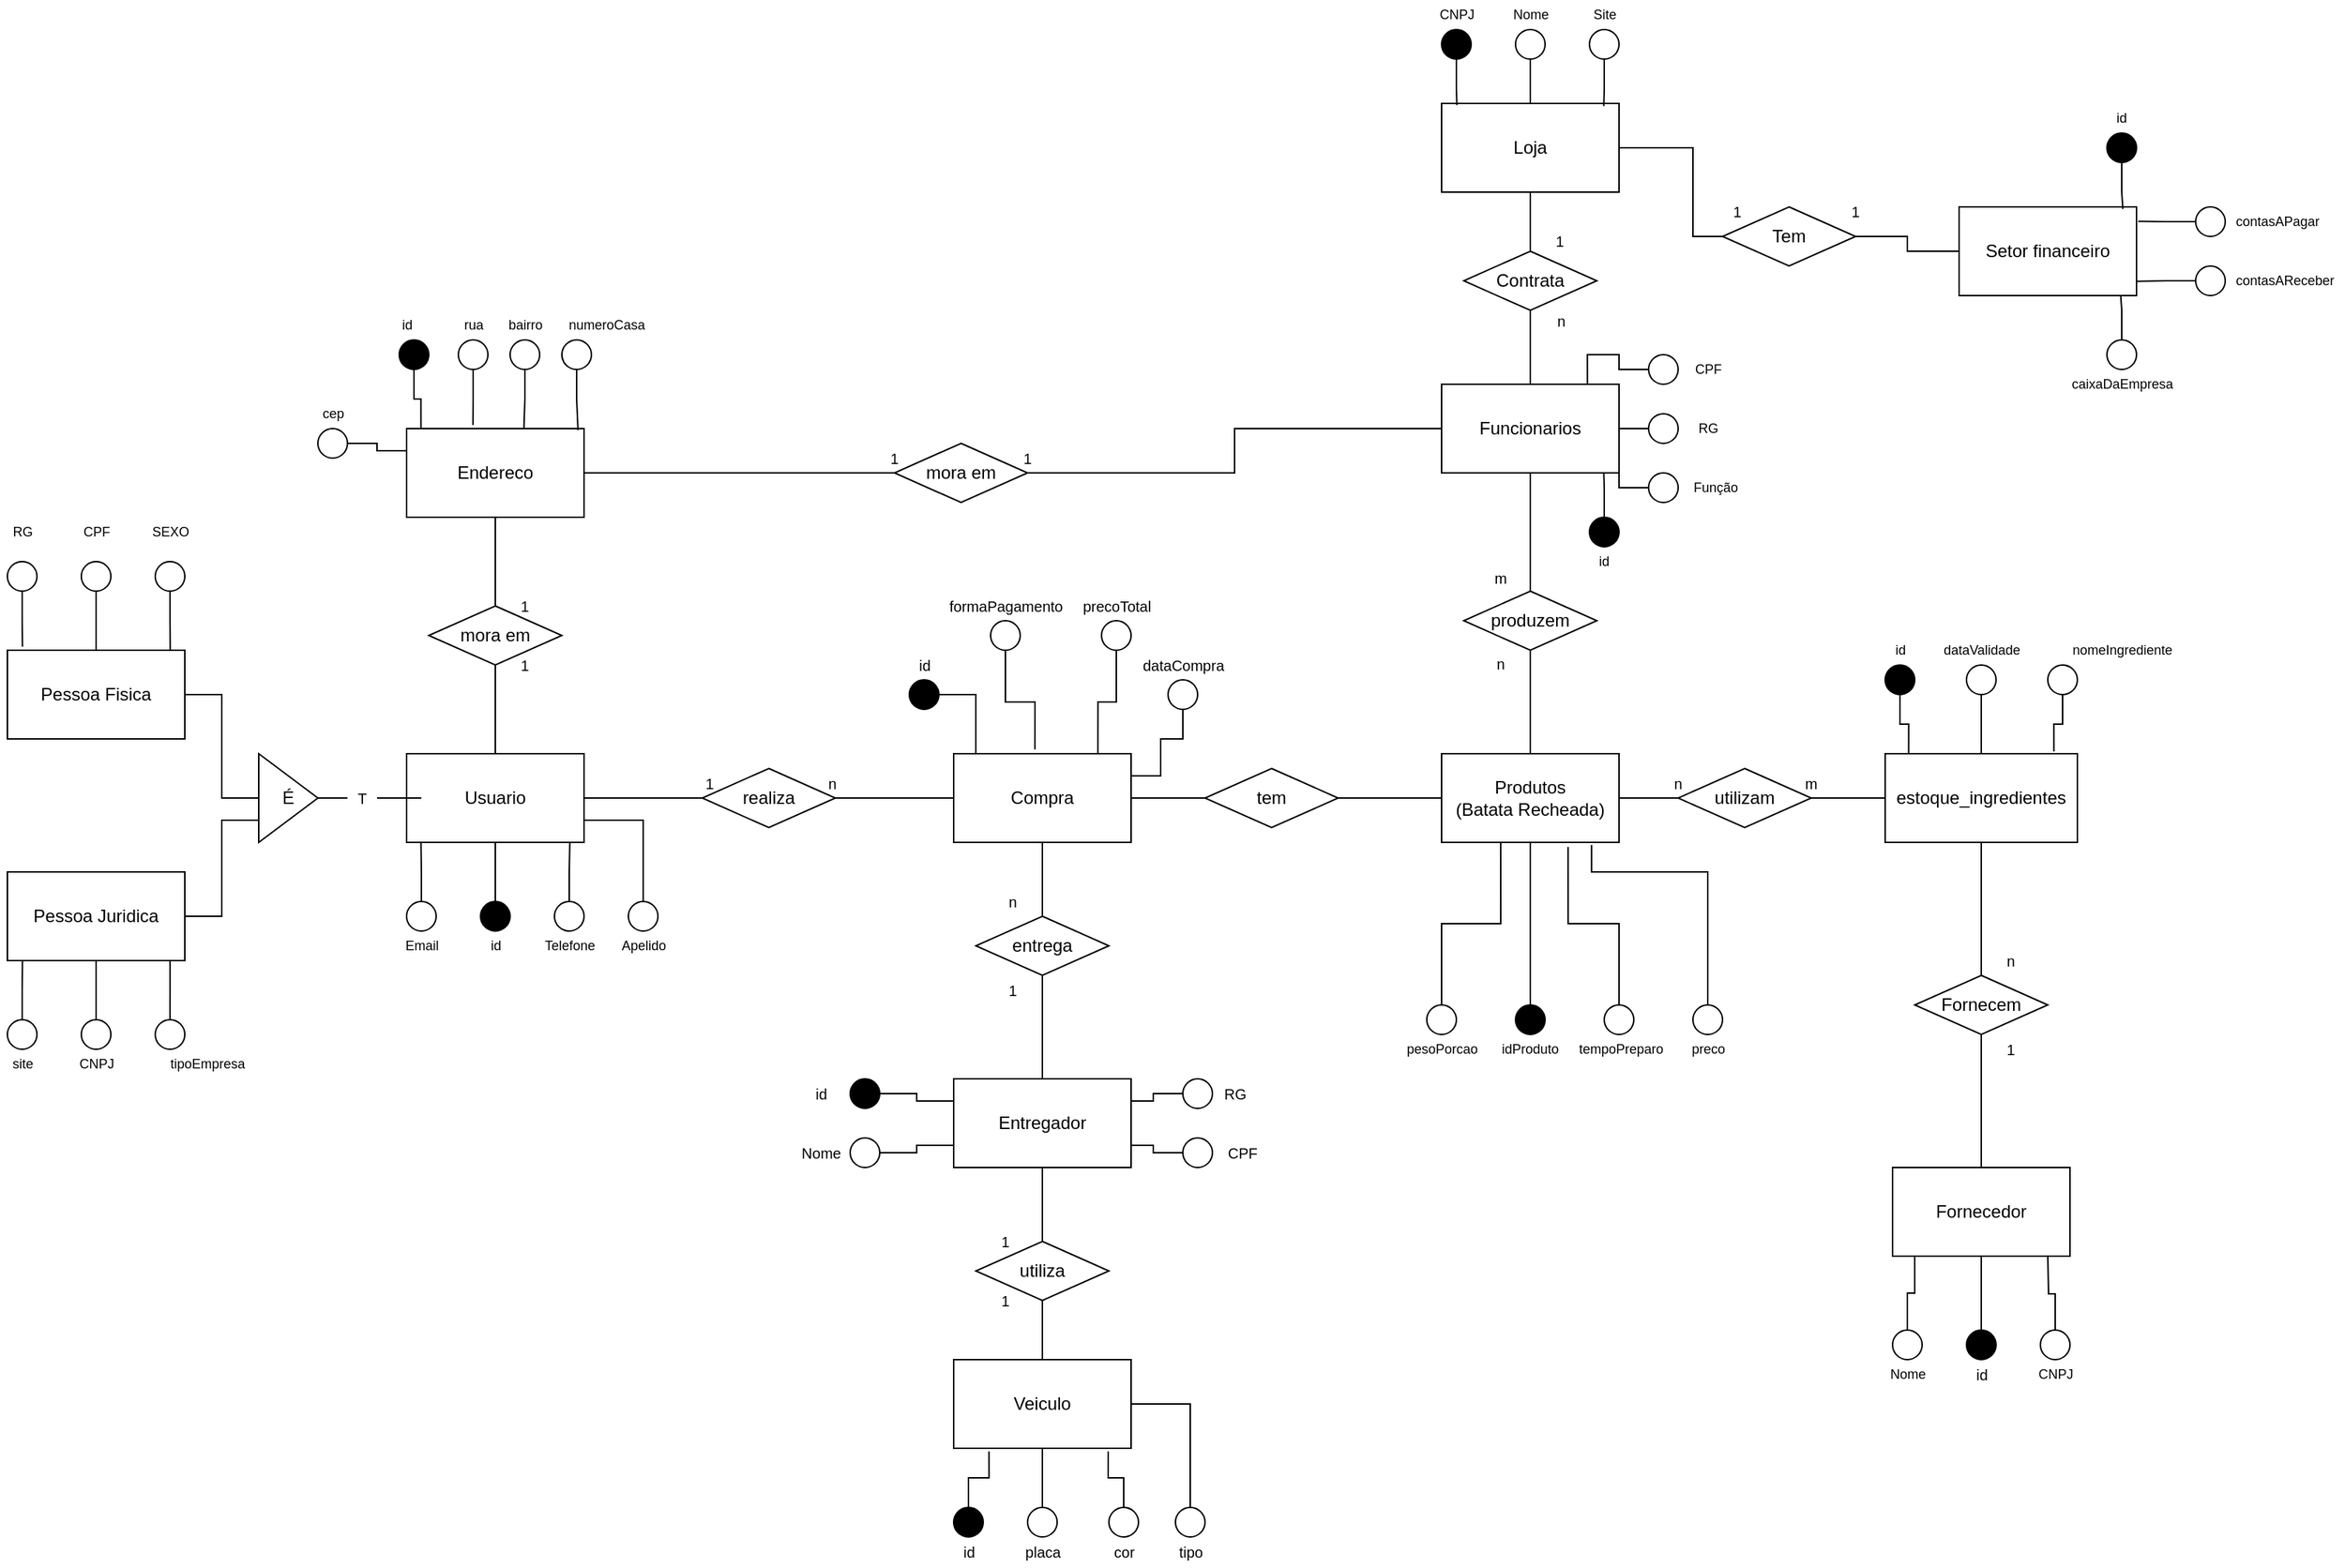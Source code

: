 <mxfile version="14.9.8" type="device"><diagram id="R2lEEEUBdFMjLlhIrx00" name="Page-1"><mxGraphModel dx="2035" dy="667" grid="1" gridSize="10" guides="1" tooltips="1" connect="1" arrows="1" fold="1" page="1" pageScale="1" pageWidth="850" pageHeight="1100" math="0" shadow="0" extFonts="Permanent Marker^https://fonts.googleapis.com/css?family=Permanent+Marker"><root><mxCell id="0"/><mxCell id="1" parent="0"/><mxCell id="FwHc09pwFE9W-Kb73CJS-31" style="edgeStyle=orthogonalEdgeStyle;rounded=0;orthogonalLoop=1;jettySize=auto;html=1;entryX=1;entryY=0.5;entryDx=0;entryDy=0;endArrow=none;endFill=0;" edge="1" parent="1" source="FwHc09pwFE9W-Kb73CJS-1" target="FwHc09pwFE9W-Kb73CJS-23"><mxGeometry relative="1" as="geometry"/></mxCell><mxCell id="FwHc09pwFE9W-Kb73CJS-1" value="Funcionarios" style="rounded=0;whiteSpace=wrap;html=1;fillColor=#FFFFFF;" vertex="1" parent="1"><mxGeometry x="600" y="270" width="120" height="60" as="geometry"/></mxCell><mxCell id="FwHc09pwFE9W-Kb73CJS-16" style="edgeStyle=orthogonalEdgeStyle;rounded=0;orthogonalLoop=1;jettySize=auto;html=1;entryX=1;entryY=0.5;entryDx=0;entryDy=0;endArrow=none;endFill=0;startArrow=none;" edge="1" parent="1" source="FwHc09pwFE9W-Kb73CJS-257" target="FwHc09pwFE9W-Kb73CJS-15"><mxGeometry relative="1" as="geometry"/></mxCell><mxCell id="FwHc09pwFE9W-Kb73CJS-29" style="edgeStyle=orthogonalEdgeStyle;rounded=0;orthogonalLoop=1;jettySize=auto;html=1;entryX=0.5;entryY=1;entryDx=0;entryDy=0;endArrow=none;endFill=0;" edge="1" parent="1" source="FwHc09pwFE9W-Kb73CJS-4" target="FwHc09pwFE9W-Kb73CJS-21"><mxGeometry relative="1" as="geometry"/></mxCell><mxCell id="FwHc09pwFE9W-Kb73CJS-33" style="edgeStyle=orthogonalEdgeStyle;rounded=0;orthogonalLoop=1;jettySize=auto;html=1;entryX=0;entryY=0.5;entryDx=0;entryDy=0;endArrow=none;endFill=0;" edge="1" parent="1" source="FwHc09pwFE9W-Kb73CJS-4" target="FwHc09pwFE9W-Kb73CJS-24"><mxGeometry relative="1" as="geometry"/></mxCell><mxCell id="FwHc09pwFE9W-Kb73CJS-4" value="Usuario" style="rounded=0;whiteSpace=wrap;html=1;" vertex="1" parent="1"><mxGeometry x="-100" y="520" width="120" height="60" as="geometry"/></mxCell><mxCell id="FwHc09pwFE9W-Kb73CJS-5" value="Endereco" style="rounded=0;whiteSpace=wrap;html=1;" vertex="1" parent="1"><mxGeometry x="-100" y="300" width="120" height="60" as="geometry"/></mxCell><mxCell id="FwHc09pwFE9W-Kb73CJS-41" style="edgeStyle=orthogonalEdgeStyle;rounded=0;orthogonalLoop=1;jettySize=auto;html=1;endArrow=none;endFill=0;" edge="1" parent="1" source="FwHc09pwFE9W-Kb73CJS-6" target="FwHc09pwFE9W-Kb73CJS-28"><mxGeometry relative="1" as="geometry"/></mxCell><mxCell id="FwHc09pwFE9W-Kb73CJS-6" value="estoque_ingredientes" style="rounded=0;whiteSpace=wrap;html=1;" vertex="1" parent="1"><mxGeometry x="900" y="520" width="130" height="60" as="geometry"/></mxCell><mxCell id="FwHc09pwFE9W-Kb73CJS-35" style="edgeStyle=orthogonalEdgeStyle;rounded=0;orthogonalLoop=1;jettySize=auto;html=1;endArrow=none;endFill=0;" edge="1" parent="1" source="FwHc09pwFE9W-Kb73CJS-7" target="FwHc09pwFE9W-Kb73CJS-25"><mxGeometry relative="1" as="geometry"/></mxCell><mxCell id="FwHc09pwFE9W-Kb73CJS-50" style="edgeStyle=orthogonalEdgeStyle;rounded=0;orthogonalLoop=1;jettySize=auto;html=1;endArrow=none;endFill=0;" edge="1" parent="1" source="FwHc09pwFE9W-Kb73CJS-7" target="FwHc09pwFE9W-Kb73CJS-46"><mxGeometry relative="1" as="geometry"/></mxCell><mxCell id="FwHc09pwFE9W-Kb73CJS-7" value="Compra" style="rounded=0;whiteSpace=wrap;html=1;" vertex="1" parent="1"><mxGeometry x="270" y="520" width="120" height="60" as="geometry"/></mxCell><mxCell id="FwHc09pwFE9W-Kb73CJS-52" style="edgeStyle=orthogonalEdgeStyle;rounded=0;orthogonalLoop=1;jettySize=auto;html=1;endArrow=none;endFill=0;" edge="1" parent="1" source="FwHc09pwFE9W-Kb73CJS-9" target="FwHc09pwFE9W-Kb73CJS-48"><mxGeometry relative="1" as="geometry"/></mxCell><mxCell id="FwHc09pwFE9W-Kb73CJS-9" value="Entregador" style="rounded=0;whiteSpace=wrap;html=1;" vertex="1" parent="1"><mxGeometry x="270" y="740" width="120" height="60" as="geometry"/></mxCell><mxCell id="FwHc09pwFE9W-Kb73CJS-37" style="edgeStyle=orthogonalEdgeStyle;rounded=0;orthogonalLoop=1;jettySize=auto;html=1;endArrow=none;endFill=0;" edge="1" parent="1" source="FwHc09pwFE9W-Kb73CJS-10" target="FwHc09pwFE9W-Kb73CJS-26"><mxGeometry relative="1" as="geometry"/></mxCell><mxCell id="FwHc09pwFE9W-Kb73CJS-38" style="edgeStyle=orthogonalEdgeStyle;rounded=0;orthogonalLoop=1;jettySize=auto;html=1;endArrow=none;endFill=0;" edge="1" parent="1" source="FwHc09pwFE9W-Kb73CJS-10" target="FwHc09pwFE9W-Kb73CJS-27"><mxGeometry relative="1" as="geometry"/></mxCell><mxCell id="FwHc09pwFE9W-Kb73CJS-10" value="Produtos&lt;br&gt;(Batata Recheada)" style="rounded=0;whiteSpace=wrap;html=1;" vertex="1" parent="1"><mxGeometry x="600" y="520" width="120" height="60" as="geometry"/></mxCell><mxCell id="FwHc09pwFE9W-Kb73CJS-11" value="Veiculo" style="rounded=0;whiteSpace=wrap;html=1;" vertex="1" parent="1"><mxGeometry x="270" y="930" width="120" height="60" as="geometry"/></mxCell><mxCell id="FwHc09pwFE9W-Kb73CJS-42" style="edgeStyle=orthogonalEdgeStyle;rounded=0;orthogonalLoop=1;jettySize=auto;html=1;endArrow=none;endFill=0;" edge="1" parent="1" source="FwHc09pwFE9W-Kb73CJS-12" target="FwHc09pwFE9W-Kb73CJS-28"><mxGeometry relative="1" as="geometry"/></mxCell><mxCell id="FwHc09pwFE9W-Kb73CJS-12" value="Fornecedor" style="rounded=0;whiteSpace=wrap;html=1;" vertex="1" parent="1"><mxGeometry x="905" y="800" width="120" height="60" as="geometry"/></mxCell><mxCell id="FwHc09pwFE9W-Kb73CJS-19" style="edgeStyle=orthogonalEdgeStyle;rounded=0;orthogonalLoop=1;jettySize=auto;html=1;entryX=0;entryY=0.75;entryDx=0;entryDy=0;endArrow=none;endFill=0;" edge="1" parent="1" source="FwHc09pwFE9W-Kb73CJS-13" target="FwHc09pwFE9W-Kb73CJS-15"><mxGeometry relative="1" as="geometry"/></mxCell><mxCell id="FwHc09pwFE9W-Kb73CJS-13" value="Pessoa Juridica" style="rounded=0;whiteSpace=wrap;html=1;" vertex="1" parent="1"><mxGeometry x="-370" y="600" width="120" height="60" as="geometry"/></mxCell><mxCell id="FwHc09pwFE9W-Kb73CJS-14" value="Pessoa Fisica" style="rounded=0;whiteSpace=wrap;html=1;" vertex="1" parent="1"><mxGeometry x="-370" y="450" width="120" height="60" as="geometry"/></mxCell><mxCell id="FwHc09pwFE9W-Kb73CJS-17" style="edgeStyle=orthogonalEdgeStyle;rounded=0;orthogonalLoop=1;jettySize=auto;html=1;entryX=1;entryY=0.5;entryDx=0;entryDy=0;endArrow=none;endFill=0;" edge="1" parent="1" source="FwHc09pwFE9W-Kb73CJS-15" target="FwHc09pwFE9W-Kb73CJS-14"><mxGeometry relative="1" as="geometry"/></mxCell><mxCell id="FwHc09pwFE9W-Kb73CJS-15" value="É" style="triangle;whiteSpace=wrap;html=1;strokeColor=#000000;fillColor=#FFFFFF;" vertex="1" parent="1"><mxGeometry x="-200" y="520" width="40" height="60" as="geometry"/></mxCell><mxCell id="FwHc09pwFE9W-Kb73CJS-30" style="edgeStyle=orthogonalEdgeStyle;rounded=0;orthogonalLoop=1;jettySize=auto;html=1;endArrow=none;endFill=0;" edge="1" parent="1" source="FwHc09pwFE9W-Kb73CJS-21" target="FwHc09pwFE9W-Kb73CJS-5"><mxGeometry relative="1" as="geometry"/></mxCell><mxCell id="FwHc09pwFE9W-Kb73CJS-21" value="mora em" style="shape=rhombus;perimeter=rhombusPerimeter;whiteSpace=wrap;html=1;align=center;strokeColor=#000000;fillColor=#FFFFFF;" vertex="1" parent="1"><mxGeometry x="-85" y="420" width="90" height="40" as="geometry"/></mxCell><mxCell id="FwHc09pwFE9W-Kb73CJS-32" style="edgeStyle=orthogonalEdgeStyle;rounded=0;orthogonalLoop=1;jettySize=auto;html=1;endArrow=none;endFill=0;" edge="1" parent="1" source="FwHc09pwFE9W-Kb73CJS-23" target="FwHc09pwFE9W-Kb73CJS-5"><mxGeometry relative="1" as="geometry"/></mxCell><mxCell id="FwHc09pwFE9W-Kb73CJS-23" value="mora em" style="shape=rhombus;perimeter=rhombusPerimeter;whiteSpace=wrap;html=1;align=center;strokeColor=#000000;fillColor=#FFFFFF;" vertex="1" parent="1"><mxGeometry x="230" y="310" width="90" height="40" as="geometry"/></mxCell><mxCell id="FwHc09pwFE9W-Kb73CJS-34" style="edgeStyle=orthogonalEdgeStyle;rounded=0;orthogonalLoop=1;jettySize=auto;html=1;endArrow=none;endFill=0;" edge="1" parent="1" source="FwHc09pwFE9W-Kb73CJS-24" target="FwHc09pwFE9W-Kb73CJS-7"><mxGeometry relative="1" as="geometry"/></mxCell><mxCell id="FwHc09pwFE9W-Kb73CJS-24" value="realiza" style="shape=rhombus;perimeter=rhombusPerimeter;whiteSpace=wrap;html=1;align=center;strokeColor=#000000;fillColor=#FFFFFF;" vertex="1" parent="1"><mxGeometry x="100" y="530" width="90" height="40" as="geometry"/></mxCell><mxCell id="FwHc09pwFE9W-Kb73CJS-36" style="edgeStyle=orthogonalEdgeStyle;rounded=0;orthogonalLoop=1;jettySize=auto;html=1;endArrow=none;endFill=0;" edge="1" parent="1" source="FwHc09pwFE9W-Kb73CJS-25" target="FwHc09pwFE9W-Kb73CJS-10"><mxGeometry relative="1" as="geometry"/></mxCell><mxCell id="FwHc09pwFE9W-Kb73CJS-25" value="tem" style="shape=rhombus;perimeter=rhombusPerimeter;whiteSpace=wrap;html=1;align=center;strokeColor=#000000;fillColor=#FFFFFF;" vertex="1" parent="1"><mxGeometry x="440" y="530" width="90" height="40" as="geometry"/></mxCell><mxCell id="FwHc09pwFE9W-Kb73CJS-40" style="edgeStyle=orthogonalEdgeStyle;rounded=0;orthogonalLoop=1;jettySize=auto;html=1;endArrow=none;endFill=0;" edge="1" parent="1" source="FwHc09pwFE9W-Kb73CJS-26" target="FwHc09pwFE9W-Kb73CJS-6"><mxGeometry relative="1" as="geometry"/></mxCell><mxCell id="FwHc09pwFE9W-Kb73CJS-26" value="utilizam" style="shape=rhombus;perimeter=rhombusPerimeter;whiteSpace=wrap;html=1;align=center;strokeColor=#000000;fillColor=#FFFFFF;" vertex="1" parent="1"><mxGeometry x="760" y="530" width="90" height="40" as="geometry"/></mxCell><mxCell id="FwHc09pwFE9W-Kb73CJS-39" style="edgeStyle=orthogonalEdgeStyle;rounded=0;orthogonalLoop=1;jettySize=auto;html=1;endArrow=none;endFill=0;" edge="1" parent="1" source="FwHc09pwFE9W-Kb73CJS-27" target="FwHc09pwFE9W-Kb73CJS-1"><mxGeometry relative="1" as="geometry"/></mxCell><mxCell id="FwHc09pwFE9W-Kb73CJS-27" value="produzem" style="shape=rhombus;perimeter=rhombusPerimeter;whiteSpace=wrap;html=1;align=center;strokeColor=#000000;fillColor=#FFFFFF;" vertex="1" parent="1"><mxGeometry x="615" y="410" width="90" height="40" as="geometry"/></mxCell><mxCell id="FwHc09pwFE9W-Kb73CJS-28" value="Fornecem" style="shape=rhombus;perimeter=rhombusPerimeter;whiteSpace=wrap;html=1;align=center;strokeColor=#000000;fillColor=#FFFFFF;" vertex="1" parent="1"><mxGeometry x="920" y="670" width="90" height="40" as="geometry"/></mxCell><mxCell id="FwHc09pwFE9W-Kb73CJS-51" style="edgeStyle=orthogonalEdgeStyle;rounded=0;orthogonalLoop=1;jettySize=auto;html=1;endArrow=none;endFill=0;" edge="1" parent="1" source="FwHc09pwFE9W-Kb73CJS-46" target="FwHc09pwFE9W-Kb73CJS-9"><mxGeometry relative="1" as="geometry"/></mxCell><mxCell id="FwHc09pwFE9W-Kb73CJS-46" value="entrega" style="shape=rhombus;perimeter=rhombusPerimeter;whiteSpace=wrap;html=1;align=center;strokeColor=#000000;fillColor=#FFFFFF;" vertex="1" parent="1"><mxGeometry x="285" y="630" width="90" height="40" as="geometry"/></mxCell><mxCell id="FwHc09pwFE9W-Kb73CJS-53" style="edgeStyle=orthogonalEdgeStyle;rounded=0;orthogonalLoop=1;jettySize=auto;html=1;endArrow=none;endFill=0;" edge="1" parent="1" source="FwHc09pwFE9W-Kb73CJS-48" target="FwHc09pwFE9W-Kb73CJS-11"><mxGeometry relative="1" as="geometry"/></mxCell><mxCell id="FwHc09pwFE9W-Kb73CJS-48" value="utiliza" style="shape=rhombus;perimeter=rhombusPerimeter;whiteSpace=wrap;html=1;align=center;strokeColor=#000000;fillColor=#FFFFFF;" vertex="1" parent="1"><mxGeometry x="285" y="850" width="90" height="40" as="geometry"/></mxCell><mxCell id="FwHc09pwFE9W-Kb73CJS-74" style="edgeStyle=orthogonalEdgeStyle;rounded=0;orthogonalLoop=1;jettySize=auto;html=1;entryX=0.085;entryY=-0.04;entryDx=0;entryDy=0;entryPerimeter=0;fontSize=9;endArrow=none;endFill=0;" edge="1" parent="1" source="FwHc09pwFE9W-Kb73CJS-57" target="FwHc09pwFE9W-Kb73CJS-14"><mxGeometry relative="1" as="geometry"/></mxCell><mxCell id="FwHc09pwFE9W-Kb73CJS-57" value="" style="ellipse;whiteSpace=wrap;html=1;aspect=fixed;strokeColor=#000000;strokeWidth=1;fillColor=#FFFFFF;gradientColor=none;" vertex="1" parent="1"><mxGeometry x="-370" y="390" width="20" height="20" as="geometry"/></mxCell><mxCell id="FwHc09pwFE9W-Kb73CJS-75" style="edgeStyle=orthogonalEdgeStyle;rounded=0;orthogonalLoop=1;jettySize=auto;html=1;entryX=0.5;entryY=0;entryDx=0;entryDy=0;fontSize=9;endArrow=none;endFill=0;" edge="1" parent="1" source="FwHc09pwFE9W-Kb73CJS-58" target="FwHc09pwFE9W-Kb73CJS-14"><mxGeometry relative="1" as="geometry"/></mxCell><mxCell id="FwHc09pwFE9W-Kb73CJS-58" value="" style="ellipse;whiteSpace=wrap;html=1;aspect=fixed;strokeColor=#000000;strokeWidth=1;fillColor=#FFFFFF;gradientColor=none;" vertex="1" parent="1"><mxGeometry x="-320" y="390" width="20" height="20" as="geometry"/></mxCell><mxCell id="FwHc09pwFE9W-Kb73CJS-76" style="edgeStyle=orthogonalEdgeStyle;rounded=0;orthogonalLoop=1;jettySize=auto;html=1;entryX=0.918;entryY=0.007;entryDx=0;entryDy=0;entryPerimeter=0;fontSize=9;endArrow=none;endFill=0;" edge="1" parent="1" source="FwHc09pwFE9W-Kb73CJS-59" target="FwHc09pwFE9W-Kb73CJS-14"><mxGeometry relative="1" as="geometry"/></mxCell><mxCell id="FwHc09pwFE9W-Kb73CJS-59" value="" style="ellipse;whiteSpace=wrap;html=1;aspect=fixed;strokeColor=#000000;strokeWidth=1;fillColor=#FFFFFF;gradientColor=none;" vertex="1" parent="1"><mxGeometry x="-270" y="390" width="20" height="20" as="geometry"/></mxCell><mxCell id="FwHc09pwFE9W-Kb73CJS-79" style="edgeStyle=orthogonalEdgeStyle;rounded=0;orthogonalLoop=1;jettySize=auto;html=1;entryX=0.085;entryY=0.991;entryDx=0;entryDy=0;entryPerimeter=0;fontSize=9;endArrow=none;endFill=0;" edge="1" parent="1" source="FwHc09pwFE9W-Kb73CJS-62" target="FwHc09pwFE9W-Kb73CJS-13"><mxGeometry relative="1" as="geometry"/></mxCell><mxCell id="FwHc09pwFE9W-Kb73CJS-62" value="" style="ellipse;whiteSpace=wrap;html=1;aspect=fixed;strokeColor=#000000;strokeWidth=1;fillColor=#FFFFFF;gradientColor=none;" vertex="1" parent="1"><mxGeometry x="-370" y="700" width="20" height="20" as="geometry"/></mxCell><mxCell id="FwHc09pwFE9W-Kb73CJS-78" style="edgeStyle=orthogonalEdgeStyle;rounded=0;orthogonalLoop=1;jettySize=auto;html=1;entryX=0.5;entryY=1;entryDx=0;entryDy=0;fontSize=9;endArrow=none;endFill=0;" edge="1" parent="1" source="FwHc09pwFE9W-Kb73CJS-63" target="FwHc09pwFE9W-Kb73CJS-13"><mxGeometry relative="1" as="geometry"/></mxCell><mxCell id="FwHc09pwFE9W-Kb73CJS-63" value="" style="ellipse;whiteSpace=wrap;html=1;aspect=fixed;strokeColor=#000000;strokeWidth=1;fillColor=#FFFFFF;gradientColor=none;" vertex="1" parent="1"><mxGeometry x="-320" y="700" width="20" height="20" as="geometry"/></mxCell><mxCell id="FwHc09pwFE9W-Kb73CJS-80" style="edgeStyle=orthogonalEdgeStyle;rounded=0;orthogonalLoop=1;jettySize=auto;html=1;entryX=0.917;entryY=1;entryDx=0;entryDy=0;entryPerimeter=0;fontSize=9;endArrow=none;endFill=0;" edge="1" parent="1" source="FwHc09pwFE9W-Kb73CJS-64" target="FwHc09pwFE9W-Kb73CJS-13"><mxGeometry relative="1" as="geometry"/></mxCell><mxCell id="FwHc09pwFE9W-Kb73CJS-64" value="" style="ellipse;whiteSpace=wrap;html=1;aspect=fixed;strokeColor=#000000;strokeWidth=1;fillColor=#FFFFFF;gradientColor=none;" vertex="1" parent="1"><mxGeometry x="-270" y="700" width="20" height="20" as="geometry"/></mxCell><mxCell id="FwHc09pwFE9W-Kb73CJS-65" value="&lt;font style=&quot;font-size: 9px;&quot;&gt;CNPJ&lt;/font&gt;" style="text;html=1;align=center;verticalAlign=middle;resizable=0;points=[];autosize=1;strokeColor=none;fontSize=9;" vertex="1" parent="1"><mxGeometry x="-330" y="720" width="40" height="20" as="geometry"/></mxCell><mxCell id="FwHc09pwFE9W-Kb73CJS-66" value="tipoEmpresa" style="text;html=1;align=center;verticalAlign=middle;resizable=0;points=[];autosize=1;strokeColor=none;fontSize=9;" vertex="1" parent="1"><mxGeometry x="-270" y="720" width="70" height="20" as="geometry"/></mxCell><mxCell id="FwHc09pwFE9W-Kb73CJS-67" value="site" style="text;html=1;align=center;verticalAlign=middle;resizable=0;points=[];autosize=1;strokeColor=none;fontSize=9;" vertex="1" parent="1"><mxGeometry x="-375" y="720" width="30" height="20" as="geometry"/></mxCell><mxCell id="FwHc09pwFE9W-Kb73CJS-69" value="RG" style="text;html=1;align=center;verticalAlign=middle;resizable=0;points=[];autosize=1;strokeColor=none;fontSize=9;" vertex="1" parent="1"><mxGeometry x="-375" y="360" width="30" height="20" as="geometry"/></mxCell><mxCell id="FwHc09pwFE9W-Kb73CJS-70" value="CPF" style="text;html=1;align=center;verticalAlign=middle;resizable=0;points=[];autosize=1;strokeColor=none;fontSize=9;" vertex="1" parent="1"><mxGeometry x="-325" y="360" width="30" height="20" as="geometry"/></mxCell><mxCell id="FwHc09pwFE9W-Kb73CJS-71" value="SEXO" style="text;html=1;align=center;verticalAlign=middle;resizable=0;points=[];autosize=1;strokeColor=none;fontSize=9;" vertex="1" parent="1"><mxGeometry x="-280" y="360" width="40" height="20" as="geometry"/></mxCell><mxCell id="FwHc09pwFE9W-Kb73CJS-87" style="edgeStyle=orthogonalEdgeStyle;rounded=0;orthogonalLoop=1;jettySize=auto;html=1;fontSize=9;endArrow=none;endFill=0;" edge="1" parent="1" source="FwHc09pwFE9W-Kb73CJS-82" target="FwHc09pwFE9W-Kb73CJS-86"><mxGeometry relative="1" as="geometry"/></mxCell><mxCell id="FwHc09pwFE9W-Kb73CJS-90" style="edgeStyle=orthogonalEdgeStyle;rounded=0;orthogonalLoop=1;jettySize=auto;html=1;fontSize=9;endArrow=none;endFill=0;" edge="1" parent="1" source="FwHc09pwFE9W-Kb73CJS-82" target="FwHc09pwFE9W-Kb73CJS-85"><mxGeometry relative="1" as="geometry"><Array as="points"><mxPoint x="770" y="110"/><mxPoint x="770" y="170"/></Array></mxGeometry></mxCell><mxCell id="FwHc09pwFE9W-Kb73CJS-82" value="Loja" style="rounded=0;whiteSpace=wrap;html=1;fillColor=#FFFFFF;" vertex="1" parent="1"><mxGeometry x="600" y="80" width="120" height="60" as="geometry"/></mxCell><mxCell id="FwHc09pwFE9W-Kb73CJS-83" value="Setor financeiro" style="rounded=0;whiteSpace=wrap;html=1;fillColor=#FFFFFF;" vertex="1" parent="1"><mxGeometry x="950" y="150" width="120" height="60" as="geometry"/></mxCell><mxCell id="FwHc09pwFE9W-Kb73CJS-91" style="edgeStyle=orthogonalEdgeStyle;rounded=0;orthogonalLoop=1;jettySize=auto;html=1;fontSize=9;endArrow=none;endFill=0;" edge="1" parent="1" source="FwHc09pwFE9W-Kb73CJS-85" target="FwHc09pwFE9W-Kb73CJS-83"><mxGeometry relative="1" as="geometry"/></mxCell><mxCell id="FwHc09pwFE9W-Kb73CJS-85" value="Tem" style="shape=rhombus;perimeter=rhombusPerimeter;whiteSpace=wrap;html=1;align=center;strokeColor=#000000;fillColor=#FFFFFF;" vertex="1" parent="1"><mxGeometry x="790" y="150" width="90" height="40" as="geometry"/></mxCell><mxCell id="FwHc09pwFE9W-Kb73CJS-88" style="edgeStyle=orthogonalEdgeStyle;rounded=0;orthogonalLoop=1;jettySize=auto;html=1;fontSize=9;endArrow=none;endFill=0;" edge="1" parent="1" source="FwHc09pwFE9W-Kb73CJS-86" target="FwHc09pwFE9W-Kb73CJS-1"><mxGeometry relative="1" as="geometry"/></mxCell><mxCell id="FwHc09pwFE9W-Kb73CJS-86" value="Contrata" style="shape=rhombus;perimeter=rhombusPerimeter;whiteSpace=wrap;html=1;align=center;strokeColor=#000000;fillColor=#FFFFFF;" vertex="1" parent="1"><mxGeometry x="615" y="180" width="90" height="40" as="geometry"/></mxCell><mxCell id="FwHc09pwFE9W-Kb73CJS-95" style="edgeStyle=orthogonalEdgeStyle;rounded=0;orthogonalLoop=1;jettySize=auto;html=1;entryX=0.081;entryY=1.007;entryDx=0;entryDy=0;entryPerimeter=0;fontSize=9;endArrow=none;endFill=0;" edge="1" parent="1" source="FwHc09pwFE9W-Kb73CJS-92" target="FwHc09pwFE9W-Kb73CJS-4"><mxGeometry relative="1" as="geometry"/></mxCell><mxCell id="FwHc09pwFE9W-Kb73CJS-92" value="" style="ellipse;whiteSpace=wrap;html=1;aspect=fixed;strokeColor=#000000;strokeWidth=1;fillColor=#FFFFFF;gradientColor=none;" vertex="1" parent="1"><mxGeometry x="-100" y="620" width="20" height="20" as="geometry"/></mxCell><mxCell id="FwHc09pwFE9W-Kb73CJS-96" style="edgeStyle=orthogonalEdgeStyle;rounded=0;orthogonalLoop=1;jettySize=auto;html=1;entryX=0.5;entryY=1;entryDx=0;entryDy=0;fontSize=9;endArrow=none;endFill=0;" edge="1" parent="1" source="FwHc09pwFE9W-Kb73CJS-93" target="FwHc09pwFE9W-Kb73CJS-4"><mxGeometry relative="1" as="geometry"/></mxCell><mxCell id="FwHc09pwFE9W-Kb73CJS-93" value="" style="ellipse;whiteSpace=wrap;html=1;aspect=fixed;strokeColor=#000000;strokeWidth=1;gradientColor=none;fillColor=#000000;" vertex="1" parent="1"><mxGeometry x="-50" y="620" width="20" height="20" as="geometry"/></mxCell><mxCell id="FwHc09pwFE9W-Kb73CJS-97" style="edgeStyle=orthogonalEdgeStyle;rounded=0;orthogonalLoop=1;jettySize=auto;html=1;entryX=0.92;entryY=0.995;entryDx=0;entryDy=0;entryPerimeter=0;fontSize=9;endArrow=none;endFill=0;" edge="1" parent="1" source="FwHc09pwFE9W-Kb73CJS-94" target="FwHc09pwFE9W-Kb73CJS-4"><mxGeometry relative="1" as="geometry"/></mxCell><mxCell id="FwHc09pwFE9W-Kb73CJS-94" value="" style="ellipse;whiteSpace=wrap;html=1;aspect=fixed;strokeColor=#000000;strokeWidth=1;fillColor=#FFFFFF;gradientColor=none;" vertex="1" parent="1"><mxGeometry y="620" width="20" height="20" as="geometry"/></mxCell><mxCell id="FwHc09pwFE9W-Kb73CJS-98" value="Email" style="text;html=1;align=center;verticalAlign=middle;resizable=0;points=[];autosize=1;strokeColor=none;fontSize=9;" vertex="1" parent="1"><mxGeometry x="-110" y="640" width="40" height="20" as="geometry"/></mxCell><mxCell id="FwHc09pwFE9W-Kb73CJS-99" value="id" style="text;html=1;align=center;verticalAlign=middle;resizable=0;points=[];autosize=1;strokeColor=none;fontSize=9;" vertex="1" parent="1"><mxGeometry x="-50" y="640" width="20" height="20" as="geometry"/></mxCell><mxCell id="FwHc09pwFE9W-Kb73CJS-100" value="Telefone" style="text;html=1;align=center;verticalAlign=middle;resizable=0;points=[];autosize=1;strokeColor=none;fontSize=9;" vertex="1" parent="1"><mxGeometry x="-15" y="640" width="50" height="20" as="geometry"/></mxCell><mxCell id="FwHc09pwFE9W-Kb73CJS-101" value="Apelido" style="text;html=1;align=center;verticalAlign=middle;resizable=0;points=[];autosize=1;strokeColor=none;fontSize=9;" vertex="1" parent="1"><mxGeometry x="35" y="640" width="50" height="20" as="geometry"/></mxCell><mxCell id="FwHc09pwFE9W-Kb73CJS-105" style="edgeStyle=orthogonalEdgeStyle;rounded=0;orthogonalLoop=1;jettySize=auto;html=1;entryX=1;entryY=0.75;entryDx=0;entryDy=0;fontSize=9;endArrow=none;endFill=0;" edge="1" parent="1" source="FwHc09pwFE9W-Kb73CJS-102" target="FwHc09pwFE9W-Kb73CJS-4"><mxGeometry relative="1" as="geometry"><Array as="points"><mxPoint x="60" y="565"/></Array></mxGeometry></mxCell><mxCell id="FwHc09pwFE9W-Kb73CJS-102" value="" style="ellipse;whiteSpace=wrap;html=1;aspect=fixed;strokeColor=#000000;strokeWidth=1;fillColor=#FFFFFF;gradientColor=none;" vertex="1" parent="1"><mxGeometry x="50" y="620" width="20" height="20" as="geometry"/></mxCell><mxCell id="FwHc09pwFE9W-Kb73CJS-118" style="edgeStyle=orthogonalEdgeStyle;rounded=0;orthogonalLoop=1;jettySize=auto;html=1;entryX=0.081;entryY=0.007;entryDx=0;entryDy=0;entryPerimeter=0;fontSize=9;endArrow=none;endFill=0;" edge="1" parent="1" source="FwHc09pwFE9W-Kb73CJS-106" target="FwHc09pwFE9W-Kb73CJS-5"><mxGeometry relative="1" as="geometry"/></mxCell><mxCell id="FwHc09pwFE9W-Kb73CJS-106" value="" style="ellipse;whiteSpace=wrap;html=1;aspect=fixed;strokeColor=#000000;strokeWidth=1;gradientColor=none;fillColor=#000000;" vertex="1" parent="1"><mxGeometry x="-105" y="240" width="20" height="20" as="geometry"/></mxCell><mxCell id="FwHc09pwFE9W-Kb73CJS-119" style="edgeStyle=orthogonalEdgeStyle;rounded=0;orthogonalLoop=1;jettySize=auto;html=1;entryX=0.374;entryY=-0.039;entryDx=0;entryDy=0;entryPerimeter=0;fontSize=9;endArrow=none;endFill=0;" edge="1" parent="1" source="FwHc09pwFE9W-Kb73CJS-107" target="FwHc09pwFE9W-Kb73CJS-5"><mxGeometry relative="1" as="geometry"/></mxCell><mxCell id="FwHc09pwFE9W-Kb73CJS-107" value="" style="ellipse;whiteSpace=wrap;html=1;aspect=fixed;strokeColor=#000000;strokeWidth=1;fillColor=#FFFFFF;gradientColor=none;" vertex="1" parent="1"><mxGeometry x="-65" y="240" width="20" height="20" as="geometry"/></mxCell><mxCell id="FwHc09pwFE9W-Kb73CJS-120" style="edgeStyle=orthogonalEdgeStyle;rounded=0;orthogonalLoop=1;jettySize=auto;html=1;entryX=0.661;entryY=0.007;entryDx=0;entryDy=0;entryPerimeter=0;fontSize=9;endArrow=none;endFill=0;" edge="1" parent="1" source="FwHc09pwFE9W-Kb73CJS-108" target="FwHc09pwFE9W-Kb73CJS-5"><mxGeometry relative="1" as="geometry"/></mxCell><mxCell id="FwHc09pwFE9W-Kb73CJS-108" value="" style="ellipse;whiteSpace=wrap;html=1;aspect=fixed;strokeColor=#000000;strokeWidth=1;fillColor=#FFFFFF;gradientColor=none;" vertex="1" parent="1"><mxGeometry x="-30" y="240" width="20" height="20" as="geometry"/></mxCell><mxCell id="FwHc09pwFE9W-Kb73CJS-121" style="edgeStyle=orthogonalEdgeStyle;rounded=0;orthogonalLoop=1;jettySize=auto;html=1;entryX=0.966;entryY=0.018;entryDx=0;entryDy=0;entryPerimeter=0;fontSize=9;endArrow=none;endFill=0;" edge="1" parent="1" source="FwHc09pwFE9W-Kb73CJS-109" target="FwHc09pwFE9W-Kb73CJS-5"><mxGeometry relative="1" as="geometry"/></mxCell><mxCell id="FwHc09pwFE9W-Kb73CJS-109" value="" style="ellipse;whiteSpace=wrap;html=1;aspect=fixed;strokeColor=#000000;strokeWidth=1;fillColor=#FFFFFF;gradientColor=none;" vertex="1" parent="1"><mxGeometry x="5" y="240" width="20" height="20" as="geometry"/></mxCell><mxCell id="FwHc09pwFE9W-Kb73CJS-110" value="id" style="text;html=1;align=center;verticalAlign=middle;resizable=0;points=[];autosize=1;strokeColor=none;fontSize=9;" vertex="1" parent="1"><mxGeometry x="-110" y="220" width="20" height="20" as="geometry"/></mxCell><mxCell id="FwHc09pwFE9W-Kb73CJS-111" value="rua" style="text;html=1;align=center;verticalAlign=middle;resizable=0;points=[];autosize=1;strokeColor=none;fontSize=9;" vertex="1" parent="1"><mxGeometry x="-70" y="220" width="30" height="20" as="geometry"/></mxCell><mxCell id="FwHc09pwFE9W-Kb73CJS-112" value="bairro" style="text;html=1;align=center;verticalAlign=middle;resizable=0;points=[];autosize=1;strokeColor=none;fontSize=9;" vertex="1" parent="1"><mxGeometry x="-40" y="220" width="40" height="20" as="geometry"/></mxCell><mxCell id="FwHc09pwFE9W-Kb73CJS-113" value="numeroCasa" style="text;html=1;align=center;verticalAlign=middle;resizable=0;points=[];autosize=1;strokeColor=none;fontSize=9;" vertex="1" parent="1"><mxGeometry y="220" width="70" height="20" as="geometry"/></mxCell><mxCell id="FwHc09pwFE9W-Kb73CJS-117" style="edgeStyle=orthogonalEdgeStyle;rounded=0;orthogonalLoop=1;jettySize=auto;html=1;entryX=0;entryY=0.25;entryDx=0;entryDy=0;fontSize=9;endArrow=none;endFill=0;" edge="1" parent="1" source="FwHc09pwFE9W-Kb73CJS-114" target="FwHc09pwFE9W-Kb73CJS-5"><mxGeometry relative="1" as="geometry"/></mxCell><mxCell id="FwHc09pwFE9W-Kb73CJS-114" value="" style="ellipse;whiteSpace=wrap;html=1;aspect=fixed;strokeColor=#000000;strokeWidth=1;fillColor=#FFFFFF;gradientColor=none;" vertex="1" parent="1"><mxGeometry x="-160" y="300" width="20" height="20" as="geometry"/></mxCell><mxCell id="FwHc09pwFE9W-Kb73CJS-116" value="cep" style="text;html=1;align=center;verticalAlign=middle;resizable=0;points=[];autosize=1;strokeColor=none;fontSize=9;" vertex="1" parent="1"><mxGeometry x="-165" y="280" width="30" height="20" as="geometry"/></mxCell><mxCell id="FwHc09pwFE9W-Kb73CJS-130" style="edgeStyle=orthogonalEdgeStyle;rounded=0;orthogonalLoop=1;jettySize=auto;html=1;entryX=0.822;entryY=0.001;entryDx=0;entryDy=0;entryPerimeter=0;fontSize=9;endArrow=none;endFill=0;" edge="1" parent="1" source="FwHc09pwFE9W-Kb73CJS-123" target="FwHc09pwFE9W-Kb73CJS-1"><mxGeometry relative="1" as="geometry"/></mxCell><mxCell id="FwHc09pwFE9W-Kb73CJS-123" value="" style="ellipse;whiteSpace=wrap;html=1;aspect=fixed;strokeColor=#000000;strokeWidth=1;fillColor=#FFFFFF;gradientColor=none;" vertex="1" parent="1"><mxGeometry x="740" y="250" width="20" height="20" as="geometry"/></mxCell><mxCell id="FwHc09pwFE9W-Kb73CJS-129" style="edgeStyle=orthogonalEdgeStyle;rounded=0;orthogonalLoop=1;jettySize=auto;html=1;entryX=1;entryY=0.5;entryDx=0;entryDy=0;fontSize=9;endArrow=none;endFill=0;" edge="1" parent="1" source="FwHc09pwFE9W-Kb73CJS-124" target="FwHc09pwFE9W-Kb73CJS-1"><mxGeometry relative="1" as="geometry"/></mxCell><mxCell id="FwHc09pwFE9W-Kb73CJS-124" value="" style="ellipse;whiteSpace=wrap;html=1;aspect=fixed;strokeColor=#000000;strokeWidth=1;fillColor=#FFFFFF;gradientColor=none;" vertex="1" parent="1"><mxGeometry x="740" y="290" width="20" height="20" as="geometry"/></mxCell><mxCell id="FwHc09pwFE9W-Kb73CJS-128" style="edgeStyle=orthogonalEdgeStyle;rounded=0;orthogonalLoop=1;jettySize=auto;html=1;entryX=1;entryY=0.75;entryDx=0;entryDy=0;fontSize=9;endArrow=none;endFill=0;" edge="1" parent="1" source="FwHc09pwFE9W-Kb73CJS-125" target="FwHc09pwFE9W-Kb73CJS-1"><mxGeometry relative="1" as="geometry"/></mxCell><mxCell id="FwHc09pwFE9W-Kb73CJS-125" value="" style="ellipse;whiteSpace=wrap;html=1;aspect=fixed;strokeColor=#000000;strokeWidth=1;fillColor=#FFFFFF;gradientColor=none;" vertex="1" parent="1"><mxGeometry x="740" y="330" width="20" height="20" as="geometry"/></mxCell><mxCell id="FwHc09pwFE9W-Kb73CJS-127" style="edgeStyle=orthogonalEdgeStyle;rounded=0;orthogonalLoop=1;jettySize=auto;html=1;entryX=0.914;entryY=1.001;entryDx=0;entryDy=0;entryPerimeter=0;fontSize=9;endArrow=none;endFill=0;" edge="1" parent="1" source="FwHc09pwFE9W-Kb73CJS-126" target="FwHc09pwFE9W-Kb73CJS-1"><mxGeometry relative="1" as="geometry"/></mxCell><mxCell id="FwHc09pwFE9W-Kb73CJS-126" value="" style="ellipse;whiteSpace=wrap;html=1;aspect=fixed;strokeColor=#000000;strokeWidth=1;gradientColor=none;fillColor=#000000;" vertex="1" parent="1"><mxGeometry x="700" y="360" width="20" height="20" as="geometry"/></mxCell><mxCell id="FwHc09pwFE9W-Kb73CJS-131" value="id" style="text;html=1;strokeColor=none;fillColor=none;align=center;verticalAlign=middle;whiteSpace=wrap;rounded=0;fontSize=9;" vertex="1" parent="1"><mxGeometry x="690" y="380" width="40" height="20" as="geometry"/></mxCell><mxCell id="FwHc09pwFE9W-Kb73CJS-132" value="Função" style="text;html=1;align=center;verticalAlign=middle;resizable=0;points=[];autosize=1;strokeColor=none;fontSize=9;" vertex="1" parent="1"><mxGeometry x="760" y="330" width="50" height="20" as="geometry"/></mxCell><mxCell id="FwHc09pwFE9W-Kb73CJS-133" value="RG" style="text;html=1;align=center;verticalAlign=middle;resizable=0;points=[];autosize=1;strokeColor=none;fontSize=9;" vertex="1" parent="1"><mxGeometry x="765" y="290" width="30" height="20" as="geometry"/></mxCell><mxCell id="FwHc09pwFE9W-Kb73CJS-134" value="CPF" style="text;html=1;align=center;verticalAlign=middle;resizable=0;points=[];autosize=1;strokeColor=none;fontSize=9;" vertex="1" parent="1"><mxGeometry x="765" y="250" width="30" height="20" as="geometry"/></mxCell><mxCell id="FwHc09pwFE9W-Kb73CJS-142" style="edgeStyle=orthogonalEdgeStyle;rounded=0;orthogonalLoop=1;jettySize=auto;html=1;entryX=0.086;entryY=0.018;entryDx=0;entryDy=0;entryPerimeter=0;fontSize=9;endArrow=none;endFill=0;" edge="1" parent="1" source="FwHc09pwFE9W-Kb73CJS-136" target="FwHc09pwFE9W-Kb73CJS-82"><mxGeometry relative="1" as="geometry"/></mxCell><mxCell id="FwHc09pwFE9W-Kb73CJS-136" value="" style="ellipse;whiteSpace=wrap;html=1;aspect=fixed;strokeWidth=1;gradientColor=none;fillColor=#000000;" vertex="1" parent="1"><mxGeometry x="600" y="30" width="20" height="20" as="geometry"/></mxCell><mxCell id="FwHc09pwFE9W-Kb73CJS-143" style="edgeStyle=orthogonalEdgeStyle;rounded=0;orthogonalLoop=1;jettySize=auto;html=1;fontSize=9;endArrow=none;endFill=0;" edge="1" parent="1" source="FwHc09pwFE9W-Kb73CJS-137" target="FwHc09pwFE9W-Kb73CJS-82"><mxGeometry relative="1" as="geometry"/></mxCell><mxCell id="FwHc09pwFE9W-Kb73CJS-137" value="" style="ellipse;whiteSpace=wrap;html=1;aspect=fixed;strokeColor=#000000;strokeWidth=1;fillColor=#FFFFFF;gradientColor=none;" vertex="1" parent="1"><mxGeometry x="650" y="30" width="20" height="20" as="geometry"/></mxCell><mxCell id="FwHc09pwFE9W-Kb73CJS-144" style="edgeStyle=orthogonalEdgeStyle;rounded=0;orthogonalLoop=1;jettySize=auto;html=1;entryX=0.914;entryY=0.03;entryDx=0;entryDy=0;entryPerimeter=0;fontSize=9;endArrow=none;endFill=0;" edge="1" parent="1" source="FwHc09pwFE9W-Kb73CJS-138" target="FwHc09pwFE9W-Kb73CJS-82"><mxGeometry relative="1" as="geometry"/></mxCell><mxCell id="FwHc09pwFE9W-Kb73CJS-138" value="" style="ellipse;whiteSpace=wrap;html=1;aspect=fixed;strokeColor=#000000;strokeWidth=1;fillColor=#FFFFFF;gradientColor=none;" vertex="1" parent="1"><mxGeometry x="700" y="30" width="20" height="20" as="geometry"/></mxCell><mxCell id="FwHc09pwFE9W-Kb73CJS-139" value="CNPJ" style="text;html=1;align=center;verticalAlign=middle;resizable=0;points=[];autosize=1;strokeColor=none;fontSize=9;" vertex="1" parent="1"><mxGeometry x="590" y="10" width="40" height="20" as="geometry"/></mxCell><mxCell id="FwHc09pwFE9W-Kb73CJS-140" value="Nome" style="text;html=1;align=center;verticalAlign=middle;resizable=0;points=[];autosize=1;strokeColor=none;fontSize=9;" vertex="1" parent="1"><mxGeometry x="640" y="10" width="40" height="20" as="geometry"/></mxCell><mxCell id="FwHc09pwFE9W-Kb73CJS-141" value="Site" style="text;html=1;align=center;verticalAlign=middle;resizable=0;points=[];autosize=1;strokeColor=none;fontSize=9;" vertex="1" parent="1"><mxGeometry x="695" y="10" width="30" height="20" as="geometry"/></mxCell><mxCell id="FwHc09pwFE9W-Kb73CJS-158" style="edgeStyle=orthogonalEdgeStyle;rounded=0;orthogonalLoop=1;jettySize=auto;html=1;entryX=1.009;entryY=0.162;entryDx=0;entryDy=0;entryPerimeter=0;fontSize=9;endArrow=none;endFill=0;" edge="1" parent="1" source="FwHc09pwFE9W-Kb73CJS-147" target="FwHc09pwFE9W-Kb73CJS-83"><mxGeometry relative="1" as="geometry"/></mxCell><mxCell id="FwHc09pwFE9W-Kb73CJS-147" value="" style="ellipse;whiteSpace=wrap;html=1;aspect=fixed;strokeColor=#000000;strokeWidth=1;fillColor=#FFFFFF;gradientColor=none;" vertex="1" parent="1"><mxGeometry x="1110" y="150" width="20" height="20" as="geometry"/></mxCell><mxCell id="FwHc09pwFE9W-Kb73CJS-157" style="edgeStyle=orthogonalEdgeStyle;rounded=0;orthogonalLoop=1;jettySize=auto;html=1;entryX=0.997;entryY=0.84;entryDx=0;entryDy=0;entryPerimeter=0;fontSize=9;endArrow=none;endFill=0;" edge="1" parent="1" source="FwHc09pwFE9W-Kb73CJS-148" target="FwHc09pwFE9W-Kb73CJS-83"><mxGeometry relative="1" as="geometry"/></mxCell><mxCell id="FwHc09pwFE9W-Kb73CJS-148" value="" style="ellipse;whiteSpace=wrap;html=1;aspect=fixed;strokeColor=#000000;strokeWidth=1;fillColor=#FFFFFF;gradientColor=none;" vertex="1" parent="1"><mxGeometry x="1110" y="190" width="20" height="20" as="geometry"/></mxCell><mxCell id="FwHc09pwFE9W-Kb73CJS-159" style="edgeStyle=orthogonalEdgeStyle;rounded=0;orthogonalLoop=1;jettySize=auto;html=1;entryX=0.923;entryY=0.024;entryDx=0;entryDy=0;entryPerimeter=0;fontSize=9;endArrow=none;endFill=0;" edge="1" parent="1" source="FwHc09pwFE9W-Kb73CJS-149" target="FwHc09pwFE9W-Kb73CJS-83"><mxGeometry relative="1" as="geometry"/></mxCell><mxCell id="FwHc09pwFE9W-Kb73CJS-149" value="" style="ellipse;whiteSpace=wrap;html=1;aspect=fixed;strokeColor=#000000;strokeWidth=1;gradientColor=none;fillColor=#000000;" vertex="1" parent="1"><mxGeometry x="1050" y="100" width="20" height="20" as="geometry"/></mxCell><mxCell id="FwHc09pwFE9W-Kb73CJS-156" style="edgeStyle=orthogonalEdgeStyle;rounded=0;orthogonalLoop=1;jettySize=auto;html=1;entryX=0.911;entryY=1.001;entryDx=0;entryDy=0;entryPerimeter=0;fontSize=9;endArrow=none;endFill=0;" edge="1" parent="1" source="FwHc09pwFE9W-Kb73CJS-151" target="FwHc09pwFE9W-Kb73CJS-83"><mxGeometry relative="1" as="geometry"/></mxCell><mxCell id="FwHc09pwFE9W-Kb73CJS-151" value="" style="ellipse;whiteSpace=wrap;html=1;aspect=fixed;strokeColor=#000000;strokeWidth=1;fillColor=#FFFFFF;gradientColor=none;" vertex="1" parent="1"><mxGeometry x="1050" y="240" width="20" height="20" as="geometry"/></mxCell><mxCell id="FwHc09pwFE9W-Kb73CJS-152" value="id" style="text;html=1;strokeColor=none;fillColor=none;align=center;verticalAlign=middle;whiteSpace=wrap;rounded=0;fontSize=9;" vertex="1" parent="1"><mxGeometry x="1040" y="80" width="40" height="20" as="geometry"/></mxCell><mxCell id="FwHc09pwFE9W-Kb73CJS-153" value="contasAPagar" style="text;html=1;align=center;verticalAlign=middle;resizable=0;points=[];autosize=1;strokeColor=none;fontSize=9;" vertex="1" parent="1"><mxGeometry x="1130" y="150" width="70" height="20" as="geometry"/></mxCell><mxCell id="FwHc09pwFE9W-Kb73CJS-154" value="contasAReceber" style="text;html=1;align=center;verticalAlign=middle;resizable=0;points=[];autosize=1;strokeColor=none;fontSize=9;" vertex="1" parent="1"><mxGeometry x="1130" y="190" width="80" height="20" as="geometry"/></mxCell><mxCell id="FwHc09pwFE9W-Kb73CJS-155" value="caixaDaEmpresa" style="text;html=1;align=center;verticalAlign=middle;resizable=0;points=[];autosize=1;strokeColor=none;fontSize=9;" vertex="1" parent="1"><mxGeometry x="1020" y="260" width="80" height="20" as="geometry"/></mxCell><mxCell id="FwHc09pwFE9W-Kb73CJS-168" style="edgeStyle=orthogonalEdgeStyle;rounded=0;orthogonalLoop=1;jettySize=auto;html=1;entryX=0.333;entryY=1;entryDx=0;entryDy=0;fontSize=9;endArrow=none;endFill=0;entryPerimeter=0;" edge="1" parent="1" source="FwHc09pwFE9W-Kb73CJS-160" target="FwHc09pwFE9W-Kb73CJS-10"><mxGeometry relative="1" as="geometry"/></mxCell><mxCell id="FwHc09pwFE9W-Kb73CJS-160" value="" style="ellipse;whiteSpace=wrap;html=1;aspect=fixed;strokeColor=#000000;strokeWidth=1;fillColor=#FFFFFF;gradientColor=none;" vertex="1" parent="1"><mxGeometry x="590" y="690" width="20" height="20" as="geometry"/></mxCell><mxCell id="FwHc09pwFE9W-Kb73CJS-167" style="edgeStyle=orthogonalEdgeStyle;rounded=0;orthogonalLoop=1;jettySize=auto;html=1;fontSize=9;endArrow=none;endFill=0;" edge="1" parent="1" source="FwHc09pwFE9W-Kb73CJS-161" target="FwHc09pwFE9W-Kb73CJS-10"><mxGeometry relative="1" as="geometry"/></mxCell><mxCell id="FwHc09pwFE9W-Kb73CJS-161" value="" style="ellipse;whiteSpace=wrap;html=1;aspect=fixed;strokeColor=#000000;strokeWidth=1;gradientColor=none;fillColor=#000000;" vertex="1" parent="1"><mxGeometry x="650" y="690" width="20" height="20" as="geometry"/></mxCell><mxCell id="FwHc09pwFE9W-Kb73CJS-166" style="edgeStyle=orthogonalEdgeStyle;rounded=0;orthogonalLoop=1;jettySize=auto;html=1;entryX=0.713;entryY=1.053;entryDx=0;entryDy=0;entryPerimeter=0;fontSize=9;endArrow=none;endFill=0;" edge="1" parent="1" source="FwHc09pwFE9W-Kb73CJS-162" target="FwHc09pwFE9W-Kb73CJS-10"><mxGeometry relative="1" as="geometry"/></mxCell><mxCell id="FwHc09pwFE9W-Kb73CJS-162" value="" style="ellipse;whiteSpace=wrap;html=1;aspect=fixed;strokeColor=#000000;strokeWidth=1;fillColor=#FFFFFF;gradientColor=none;" vertex="1" parent="1"><mxGeometry x="710" y="690" width="20" height="20" as="geometry"/></mxCell><mxCell id="FwHc09pwFE9W-Kb73CJS-165" style="edgeStyle=orthogonalEdgeStyle;rounded=0;orthogonalLoop=1;jettySize=auto;html=1;entryX=0.845;entryY=1.03;entryDx=0;entryDy=0;entryPerimeter=0;fontSize=9;endArrow=none;endFill=0;" edge="1" parent="1" source="FwHc09pwFE9W-Kb73CJS-164" target="FwHc09pwFE9W-Kb73CJS-10"><mxGeometry relative="1" as="geometry"><Array as="points"><mxPoint x="780" y="600"/><mxPoint x="701" y="600"/></Array></mxGeometry></mxCell><mxCell id="FwHc09pwFE9W-Kb73CJS-164" value="" style="ellipse;whiteSpace=wrap;html=1;aspect=fixed;strokeColor=#000000;strokeWidth=1;fillColor=#FFFFFF;gradientColor=none;" vertex="1" parent="1"><mxGeometry x="770" y="690" width="20" height="20" as="geometry"/></mxCell><mxCell id="FwHc09pwFE9W-Kb73CJS-170" value="idProduto" style="text;html=1;strokeColor=none;fillColor=none;align=center;verticalAlign=middle;whiteSpace=wrap;rounded=0;fontSize=9;" vertex="1" parent="1"><mxGeometry x="640" y="710" width="40" height="20" as="geometry"/></mxCell><mxCell id="FwHc09pwFE9W-Kb73CJS-171" value="tempoPreparo" style="text;html=1;align=center;verticalAlign=middle;resizable=0;points=[];autosize=1;strokeColor=none;fontSize=9;" vertex="1" parent="1"><mxGeometry x="686" y="710" width="70" height="20" as="geometry"/></mxCell><mxCell id="FwHc09pwFE9W-Kb73CJS-172" value="preco" style="text;html=1;align=center;verticalAlign=middle;resizable=0;points=[];autosize=1;strokeColor=none;fontSize=9;" vertex="1" parent="1"><mxGeometry x="760" y="710" width="40" height="20" as="geometry"/></mxCell><mxCell id="FwHc09pwFE9W-Kb73CJS-173" value="pesoPorcao" style="text;html=1;align=center;verticalAlign=middle;resizable=0;points=[];autosize=1;strokeColor=none;fontSize=9;" vertex="1" parent="1"><mxGeometry x="570" y="710" width="60" height="20" as="geometry"/></mxCell><mxCell id="FwHc09pwFE9W-Kb73CJS-184" style="edgeStyle=orthogonalEdgeStyle;rounded=0;orthogonalLoop=1;jettySize=auto;html=1;entryX=0.122;entryY=-0.007;entryDx=0;entryDy=0;entryPerimeter=0;fontSize=9;endArrow=none;endFill=0;" edge="1" parent="1" source="FwHc09pwFE9W-Kb73CJS-175" target="FwHc09pwFE9W-Kb73CJS-6"><mxGeometry relative="1" as="geometry"/></mxCell><mxCell id="FwHc09pwFE9W-Kb73CJS-175" value="" style="ellipse;whiteSpace=wrap;html=1;aspect=fixed;strokeColor=#000000;strokeWidth=1;gradientColor=none;fillColor=#000000;" vertex="1" parent="1"><mxGeometry x="900" y="460" width="20" height="20" as="geometry"/></mxCell><mxCell id="FwHc09pwFE9W-Kb73CJS-183" value="" style="edgeStyle=orthogonalEdgeStyle;rounded=0;orthogonalLoop=1;jettySize=auto;html=1;fontSize=9;endArrow=none;endFill=0;" edge="1" parent="1" source="FwHc09pwFE9W-Kb73CJS-176" target="FwHc09pwFE9W-Kb73CJS-6"><mxGeometry relative="1" as="geometry"/></mxCell><mxCell id="FwHc09pwFE9W-Kb73CJS-176" value="" style="ellipse;whiteSpace=wrap;html=1;aspect=fixed;strokeColor=#000000;strokeWidth=1;fillColor=#FFFFFF;gradientColor=none;" vertex="1" parent="1"><mxGeometry x="955" y="460" width="20" height="20" as="geometry"/></mxCell><mxCell id="FwHc09pwFE9W-Kb73CJS-185" style="edgeStyle=orthogonalEdgeStyle;rounded=0;orthogonalLoop=1;jettySize=auto;html=1;entryX=0.878;entryY=-0.026;entryDx=0;entryDy=0;entryPerimeter=0;fontSize=9;endArrow=none;endFill=0;" edge="1" parent="1" source="FwHc09pwFE9W-Kb73CJS-177" target="FwHc09pwFE9W-Kb73CJS-6"><mxGeometry relative="1" as="geometry"/></mxCell><mxCell id="FwHc09pwFE9W-Kb73CJS-177" value="" style="ellipse;whiteSpace=wrap;html=1;aspect=fixed;strokeColor=#000000;strokeWidth=1;fillColor=#FFFFFF;gradientColor=none;" vertex="1" parent="1"><mxGeometry x="1010" y="460" width="20" height="20" as="geometry"/></mxCell><mxCell id="FwHc09pwFE9W-Kb73CJS-178" value="id" style="text;html=1;align=center;verticalAlign=middle;resizable=0;points=[];autosize=1;strokeColor=none;fontSize=9;" vertex="1" parent="1"><mxGeometry x="900" y="440" width="20" height="20" as="geometry"/></mxCell><mxCell id="FwHc09pwFE9W-Kb73CJS-179" value="nomeIngrediente" style="text;html=1;align=center;verticalAlign=middle;resizable=0;points=[];autosize=1;strokeColor=none;fontSize=9;" vertex="1" parent="1"><mxGeometry x="1020" y="440" width="80" height="20" as="geometry"/></mxCell><mxCell id="FwHc09pwFE9W-Kb73CJS-182" value="dataValidade" style="text;html=1;align=center;verticalAlign=middle;resizable=0;points=[];autosize=1;strokeColor=none;fontSize=9;" vertex="1" parent="1"><mxGeometry x="930" y="440" width="70" height="20" as="geometry"/></mxCell><mxCell id="FwHc09pwFE9W-Kb73CJS-190" style="edgeStyle=orthogonalEdgeStyle;rounded=0;orthogonalLoop=1;jettySize=auto;html=1;entryX=0.125;entryY=1.008;entryDx=0;entryDy=0;entryPerimeter=0;fontSize=9;endArrow=none;endFill=0;" edge="1" parent="1" source="FwHc09pwFE9W-Kb73CJS-186" target="FwHc09pwFE9W-Kb73CJS-12"><mxGeometry relative="1" as="geometry"/></mxCell><mxCell id="FwHc09pwFE9W-Kb73CJS-186" value="" style="ellipse;whiteSpace=wrap;html=1;aspect=fixed;strokeColor=#000000;strokeWidth=1;fillColor=#FFFFFF;gradientColor=none;" vertex="1" parent="1"><mxGeometry x="905" y="910" width="20" height="20" as="geometry"/></mxCell><mxCell id="FwHc09pwFE9W-Kb73CJS-191" value="" style="edgeStyle=orthogonalEdgeStyle;rounded=0;orthogonalLoop=1;jettySize=auto;html=1;fontSize=9;endArrow=none;endFill=0;" edge="1" parent="1" source="FwHc09pwFE9W-Kb73CJS-187" target="FwHc09pwFE9W-Kb73CJS-12"><mxGeometry relative="1" as="geometry"/></mxCell><mxCell id="FwHc09pwFE9W-Kb73CJS-187" value="" style="ellipse;whiteSpace=wrap;html=1;aspect=fixed;strokeColor=#000000;strokeWidth=1;gradientColor=none;fillColor=#000000;" vertex="1" parent="1"><mxGeometry x="955" y="910" width="20" height="20" as="geometry"/></mxCell><mxCell id="FwHc09pwFE9W-Kb73CJS-192" style="edgeStyle=orthogonalEdgeStyle;rounded=0;orthogonalLoop=1;jettySize=auto;html=1;fontSize=9;endArrow=none;endFill=0;" edge="1" parent="1" source="FwHc09pwFE9W-Kb73CJS-188"><mxGeometry relative="1" as="geometry"><mxPoint x="1010" y="860" as="targetPoint"/></mxGeometry></mxCell><mxCell id="FwHc09pwFE9W-Kb73CJS-188" value="" style="ellipse;whiteSpace=wrap;html=1;aspect=fixed;strokeColor=#000000;strokeWidth=1;fillColor=#FFFFFF;gradientColor=none;" vertex="1" parent="1"><mxGeometry x="1005" y="910" width="20" height="20" as="geometry"/></mxCell><mxCell id="FwHc09pwFE9W-Kb73CJS-193" value="id" style="text;html=1;align=center;verticalAlign=middle;resizable=0;points=[];autosize=1;strokeColor=none;fontSize=10;" vertex="1" parent="1"><mxGeometry x="955" y="930" width="20" height="20" as="geometry"/></mxCell><mxCell id="FwHc09pwFE9W-Kb73CJS-194" value="CNPJ" style="text;html=1;align=center;verticalAlign=middle;resizable=0;points=[];autosize=1;strokeColor=none;fontSize=9;" vertex="1" parent="1"><mxGeometry x="995" y="930" width="40" height="20" as="geometry"/></mxCell><mxCell id="FwHc09pwFE9W-Kb73CJS-195" value="Nome" style="text;html=1;align=center;verticalAlign=middle;resizable=0;points=[];autosize=1;strokeColor=none;fontSize=9;" vertex="1" parent="1"><mxGeometry x="895" y="930" width="40" height="20" as="geometry"/></mxCell><mxCell id="FwHc09pwFE9W-Kb73CJS-208" style="edgeStyle=orthogonalEdgeStyle;rounded=0;orthogonalLoop=1;jettySize=auto;html=1;entryX=0.125;entryY=-0.006;entryDx=0;entryDy=0;entryPerimeter=0;fontSize=10;endArrow=none;endFill=0;" edge="1" parent="1" source="FwHc09pwFE9W-Kb73CJS-196" target="FwHc09pwFE9W-Kb73CJS-7"><mxGeometry relative="1" as="geometry"/></mxCell><mxCell id="FwHc09pwFE9W-Kb73CJS-196" value="" style="ellipse;whiteSpace=wrap;html=1;aspect=fixed;strokeColor=#000000;strokeWidth=1;gradientColor=none;fillColor=#000000;" vertex="1" parent="1"><mxGeometry x="240" y="470" width="20" height="20" as="geometry"/></mxCell><mxCell id="FwHc09pwFE9W-Kb73CJS-207" style="edgeStyle=orthogonalEdgeStyle;rounded=0;orthogonalLoop=1;jettySize=auto;html=1;entryX=0.458;entryY=-0.047;entryDx=0;entryDy=0;entryPerimeter=0;fontSize=10;endArrow=none;endFill=0;" edge="1" parent="1" source="FwHc09pwFE9W-Kb73CJS-197" target="FwHc09pwFE9W-Kb73CJS-7"><mxGeometry relative="1" as="geometry"/></mxCell><mxCell id="FwHc09pwFE9W-Kb73CJS-197" value="" style="ellipse;whiteSpace=wrap;html=1;aspect=fixed;strokeColor=#000000;strokeWidth=1;fillColor=#FFFFFF;gradientColor=none;" vertex="1" parent="1"><mxGeometry x="295" y="430" width="20" height="20" as="geometry"/></mxCell><mxCell id="FwHc09pwFE9W-Kb73CJS-205" style="edgeStyle=orthogonalEdgeStyle;rounded=0;orthogonalLoop=1;jettySize=auto;html=1;entryX=0.813;entryY=0.008;entryDx=0;entryDy=0;entryPerimeter=0;fontSize=10;endArrow=none;endFill=0;" edge="1" parent="1" source="FwHc09pwFE9W-Kb73CJS-198" target="FwHc09pwFE9W-Kb73CJS-7"><mxGeometry relative="1" as="geometry"/></mxCell><mxCell id="FwHc09pwFE9W-Kb73CJS-198" value="" style="ellipse;whiteSpace=wrap;html=1;aspect=fixed;strokeColor=#000000;strokeWidth=1;fillColor=#FFFFFF;gradientColor=none;" vertex="1" parent="1"><mxGeometry x="370" y="430" width="20" height="20" as="geometry"/></mxCell><mxCell id="FwHc09pwFE9W-Kb73CJS-206" style="edgeStyle=orthogonalEdgeStyle;rounded=0;orthogonalLoop=1;jettySize=auto;html=1;entryX=1;entryY=0.25;entryDx=0;entryDy=0;fontSize=10;endArrow=none;endFill=0;" edge="1" parent="1" source="FwHc09pwFE9W-Kb73CJS-199" target="FwHc09pwFE9W-Kb73CJS-7"><mxGeometry relative="1" as="geometry"><Array as="points"><mxPoint x="425" y="510"/><mxPoint x="410" y="510"/><mxPoint x="410" y="535"/></Array></mxGeometry></mxCell><mxCell id="FwHc09pwFE9W-Kb73CJS-199" value="" style="ellipse;whiteSpace=wrap;html=1;aspect=fixed;strokeColor=#000000;strokeWidth=1;fillColor=#FFFFFF;gradientColor=none;" vertex="1" parent="1"><mxGeometry x="415" y="470" width="20" height="20" as="geometry"/></mxCell><mxCell id="FwHc09pwFE9W-Kb73CJS-200" value="id" style="text;html=1;align=center;verticalAlign=middle;resizable=0;points=[];autosize=1;strokeColor=none;fontSize=10;" vertex="1" parent="1"><mxGeometry x="240" y="450" width="20" height="20" as="geometry"/></mxCell><mxCell id="FwHc09pwFE9W-Kb73CJS-201" value="formaPagamento" style="text;html=1;align=center;verticalAlign=middle;resizable=0;points=[];autosize=1;strokeColor=none;fontSize=10;" vertex="1" parent="1"><mxGeometry x="260" y="410" width="90" height="20" as="geometry"/></mxCell><mxCell id="FwHc09pwFE9W-Kb73CJS-202" value="precoTotal" style="text;html=1;align=center;verticalAlign=middle;resizable=0;points=[];autosize=1;strokeColor=none;fontSize=10;" vertex="1" parent="1"><mxGeometry x="350" y="410" width="60" height="20" as="geometry"/></mxCell><mxCell id="FwHc09pwFE9W-Kb73CJS-203" value="dataCompra" style="text;html=1;align=center;verticalAlign=middle;resizable=0;points=[];autosize=1;strokeColor=none;fontSize=10;" vertex="1" parent="1"><mxGeometry x="390" y="450" width="70" height="20" as="geometry"/></mxCell><mxCell id="FwHc09pwFE9W-Kb73CJS-217" style="edgeStyle=orthogonalEdgeStyle;rounded=0;orthogonalLoop=1;jettySize=auto;html=1;entryX=0;entryY=0.25;entryDx=0;entryDy=0;fontSize=10;endArrow=none;endFill=0;" edge="1" parent="1" source="FwHc09pwFE9W-Kb73CJS-209" target="FwHc09pwFE9W-Kb73CJS-9"><mxGeometry relative="1" as="geometry"/></mxCell><mxCell id="FwHc09pwFE9W-Kb73CJS-209" value="" style="ellipse;whiteSpace=wrap;html=1;aspect=fixed;strokeColor=#000000;strokeWidth=1;gradientColor=none;fillColor=#000000;" vertex="1" parent="1"><mxGeometry x="200" y="740" width="20" height="20" as="geometry"/></mxCell><mxCell id="FwHc09pwFE9W-Kb73CJS-219" style="edgeStyle=orthogonalEdgeStyle;rounded=0;orthogonalLoop=1;jettySize=auto;html=1;entryX=0;entryY=0.75;entryDx=0;entryDy=0;fontSize=10;endArrow=none;endFill=0;" edge="1" parent="1" source="FwHc09pwFE9W-Kb73CJS-210" target="FwHc09pwFE9W-Kb73CJS-9"><mxGeometry relative="1" as="geometry"/></mxCell><mxCell id="FwHc09pwFE9W-Kb73CJS-210" value="" style="ellipse;whiteSpace=wrap;html=1;aspect=fixed;strokeColor=#000000;strokeWidth=1;fillColor=#FFFFFF;gradientColor=none;" vertex="1" parent="1"><mxGeometry x="200" y="780" width="20" height="20" as="geometry"/></mxCell><mxCell id="FwHc09pwFE9W-Kb73CJS-221" style="edgeStyle=orthogonalEdgeStyle;rounded=0;orthogonalLoop=1;jettySize=auto;html=1;entryX=1;entryY=0.25;entryDx=0;entryDy=0;fontSize=10;endArrow=none;endFill=0;" edge="1" parent="1" source="FwHc09pwFE9W-Kb73CJS-211" target="FwHc09pwFE9W-Kb73CJS-9"><mxGeometry relative="1" as="geometry"/></mxCell><mxCell id="FwHc09pwFE9W-Kb73CJS-211" value="" style="ellipse;whiteSpace=wrap;html=1;aspect=fixed;strokeColor=#000000;strokeWidth=1;fillColor=#FFFFFF;gradientColor=none;" vertex="1" parent="1"><mxGeometry x="425" y="740" width="20" height="20" as="geometry"/></mxCell><mxCell id="FwHc09pwFE9W-Kb73CJS-220" style="edgeStyle=orthogonalEdgeStyle;rounded=0;orthogonalLoop=1;jettySize=auto;html=1;entryX=1;entryY=0.75;entryDx=0;entryDy=0;fontSize=10;endArrow=none;endFill=0;" edge="1" parent="1" source="FwHc09pwFE9W-Kb73CJS-212" target="FwHc09pwFE9W-Kb73CJS-9"><mxGeometry relative="1" as="geometry"/></mxCell><mxCell id="FwHc09pwFE9W-Kb73CJS-212" value="" style="ellipse;whiteSpace=wrap;html=1;aspect=fixed;strokeColor=#000000;strokeWidth=1;fillColor=#FFFFFF;gradientColor=none;" vertex="1" parent="1"><mxGeometry x="425" y="780" width="20" height="20" as="geometry"/></mxCell><mxCell id="FwHc09pwFE9W-Kb73CJS-213" value="RG" style="text;html=1;align=center;verticalAlign=middle;resizable=0;points=[];autosize=1;strokeColor=none;fontSize=10;" vertex="1" parent="1"><mxGeometry x="445" y="740" width="30" height="20" as="geometry"/></mxCell><mxCell id="FwHc09pwFE9W-Kb73CJS-214" value="CPF" style="text;html=1;align=center;verticalAlign=middle;resizable=0;points=[];autosize=1;strokeColor=none;fontSize=10;" vertex="1" parent="1"><mxGeometry x="445" y="780" width="40" height="20" as="geometry"/></mxCell><mxCell id="FwHc09pwFE9W-Kb73CJS-215" value="id" style="text;html=1;align=center;verticalAlign=middle;resizable=0;points=[];autosize=1;strokeColor=none;fontSize=10;" vertex="1" parent="1"><mxGeometry x="170" y="740" width="20" height="20" as="geometry"/></mxCell><mxCell id="FwHc09pwFE9W-Kb73CJS-216" value="Nome" style="text;html=1;align=center;verticalAlign=middle;resizable=0;points=[];autosize=1;strokeColor=none;fontSize=10;" vertex="1" parent="1"><mxGeometry x="160" y="780" width="40" height="20" as="geometry"/></mxCell><mxCell id="FwHc09pwFE9W-Kb73CJS-233" style="edgeStyle=orthogonalEdgeStyle;rounded=0;orthogonalLoop=1;jettySize=auto;html=1;entryX=0.199;entryY=1.036;entryDx=0;entryDy=0;entryPerimeter=0;fontSize=10;endArrow=none;endFill=0;" edge="1" parent="1" source="FwHc09pwFE9W-Kb73CJS-222" target="FwHc09pwFE9W-Kb73CJS-11"><mxGeometry relative="1" as="geometry"/></mxCell><mxCell id="FwHc09pwFE9W-Kb73CJS-222" value="" style="ellipse;whiteSpace=wrap;html=1;aspect=fixed;strokeColor=#000000;strokeWidth=1;gradientColor=none;fillColor=#000000;" vertex="1" parent="1"><mxGeometry x="270" y="1030" width="20" height="20" as="geometry"/></mxCell><mxCell id="FwHc09pwFE9W-Kb73CJS-232" style="edgeStyle=orthogonalEdgeStyle;rounded=0;orthogonalLoop=1;jettySize=auto;html=1;entryX=0.5;entryY=1;entryDx=0;entryDy=0;fontSize=10;endArrow=none;endFill=0;" edge="1" parent="1" source="FwHc09pwFE9W-Kb73CJS-223" target="FwHc09pwFE9W-Kb73CJS-11"><mxGeometry relative="1" as="geometry"/></mxCell><mxCell id="FwHc09pwFE9W-Kb73CJS-223" value="" style="ellipse;whiteSpace=wrap;html=1;aspect=fixed;strokeColor=#000000;strokeWidth=1;fillColor=#FFFFFF;gradientColor=none;" vertex="1" parent="1"><mxGeometry x="320" y="1030" width="20" height="20" as="geometry"/></mxCell><mxCell id="FwHc09pwFE9W-Kb73CJS-231" style="edgeStyle=orthogonalEdgeStyle;rounded=0;orthogonalLoop=1;jettySize=auto;html=1;entryX=0.871;entryY=1.036;entryDx=0;entryDy=0;entryPerimeter=0;fontSize=10;endArrow=none;endFill=0;" edge="1" parent="1" source="FwHc09pwFE9W-Kb73CJS-224" target="FwHc09pwFE9W-Kb73CJS-11"><mxGeometry relative="1" as="geometry"/></mxCell><mxCell id="FwHc09pwFE9W-Kb73CJS-224" value="" style="ellipse;whiteSpace=wrap;html=1;aspect=fixed;strokeColor=#000000;strokeWidth=1;fillColor=#FFFFFF;gradientColor=none;" vertex="1" parent="1"><mxGeometry x="375" y="1030" width="20" height="20" as="geometry"/></mxCell><mxCell id="FwHc09pwFE9W-Kb73CJS-225" value="id" style="text;html=1;align=center;verticalAlign=middle;resizable=0;points=[];autosize=1;strokeColor=none;fontSize=10;" vertex="1" parent="1"><mxGeometry x="270" y="1050" width="20" height="20" as="geometry"/></mxCell><mxCell id="FwHc09pwFE9W-Kb73CJS-226" value="placa" style="text;html=1;align=center;verticalAlign=middle;resizable=0;points=[];autosize=1;strokeColor=none;fontSize=10;" vertex="1" parent="1"><mxGeometry x="310" y="1050" width="40" height="20" as="geometry"/></mxCell><mxCell id="FwHc09pwFE9W-Kb73CJS-227" value="cor" style="text;html=1;align=center;verticalAlign=middle;resizable=0;points=[];autosize=1;strokeColor=none;fontSize=10;" vertex="1" parent="1"><mxGeometry x="370" y="1050" width="30" height="20" as="geometry"/></mxCell><mxCell id="FwHc09pwFE9W-Kb73CJS-230" style="edgeStyle=orthogonalEdgeStyle;rounded=0;orthogonalLoop=1;jettySize=auto;html=1;entryX=1;entryY=0.5;entryDx=0;entryDy=0;fontSize=10;endArrow=none;endFill=0;" edge="1" parent="1" source="FwHc09pwFE9W-Kb73CJS-228" target="FwHc09pwFE9W-Kb73CJS-11"><mxGeometry relative="1" as="geometry"><Array as="points"><mxPoint x="430" y="960"/></Array></mxGeometry></mxCell><mxCell id="FwHc09pwFE9W-Kb73CJS-228" value="" style="ellipse;whiteSpace=wrap;html=1;aspect=fixed;strokeColor=#000000;strokeWidth=1;fillColor=#FFFFFF;gradientColor=none;" vertex="1" parent="1"><mxGeometry x="420" y="1030" width="20" height="20" as="geometry"/></mxCell><mxCell id="FwHc09pwFE9W-Kb73CJS-229" value="tipo" style="text;html=1;align=center;verticalAlign=middle;resizable=0;points=[];autosize=1;strokeColor=none;fontSize=10;" vertex="1" parent="1"><mxGeometry x="415" y="1050" width="30" height="20" as="geometry"/></mxCell><mxCell id="FwHc09pwFE9W-Kb73CJS-234" value="1" style="text;html=1;strokeColor=none;fillColor=none;align=center;verticalAlign=middle;whiteSpace=wrap;rounded=0;fontSize=10;" vertex="1" parent="1"><mxGeometry x="965" y="710" width="40" height="20" as="geometry"/></mxCell><mxCell id="FwHc09pwFE9W-Kb73CJS-237" value="n" style="text;html=1;strokeColor=none;fillColor=none;align=center;verticalAlign=middle;whiteSpace=wrap;rounded=0;fontSize=10;" vertex="1" parent="1"><mxGeometry x="965" y="650" width="40" height="20" as="geometry"/></mxCell><mxCell id="FwHc09pwFE9W-Kb73CJS-238" value="n" style="text;html=1;strokeColor=none;fillColor=none;align=center;verticalAlign=middle;whiteSpace=wrap;rounded=0;fontSize=10;" vertex="1" parent="1"><mxGeometry x="740" y="530" width="40" height="20" as="geometry"/></mxCell><mxCell id="FwHc09pwFE9W-Kb73CJS-239" value="m" style="text;html=1;strokeColor=none;fillColor=none;align=center;verticalAlign=middle;whiteSpace=wrap;rounded=0;fontSize=10;" vertex="1" parent="1"><mxGeometry x="830" y="530" width="40" height="20" as="geometry"/></mxCell><mxCell id="FwHc09pwFE9W-Kb73CJS-240" value="m" style="text;html=1;strokeColor=none;fillColor=none;align=center;verticalAlign=middle;whiteSpace=wrap;rounded=0;fontSize=10;" vertex="1" parent="1"><mxGeometry x="620" y="391" width="40" height="20" as="geometry"/></mxCell><mxCell id="FwHc09pwFE9W-Kb73CJS-242" value="n" style="text;html=1;strokeColor=none;fillColor=none;align=center;verticalAlign=middle;whiteSpace=wrap;rounded=0;fontSize=10;" vertex="1" parent="1"><mxGeometry x="620" y="449" width="40" height="20" as="geometry"/></mxCell><mxCell id="FwHc09pwFE9W-Kb73CJS-243" value="1" style="text;html=1;strokeColor=none;fillColor=none;align=center;verticalAlign=middle;whiteSpace=wrap;rounded=0;fontSize=10;" vertex="1" parent="1"><mxGeometry x="660" y="163" width="40" height="20" as="geometry"/></mxCell><mxCell id="FwHc09pwFE9W-Kb73CJS-244" value="n" style="text;html=1;strokeColor=none;fillColor=none;align=center;verticalAlign=middle;whiteSpace=wrap;rounded=0;fontSize=10;" vertex="1" parent="1"><mxGeometry x="661" y="217" width="40" height="20" as="geometry"/></mxCell><mxCell id="FwHc09pwFE9W-Kb73CJS-245" value="1" style="text;html=1;strokeColor=none;fillColor=none;align=center;verticalAlign=middle;whiteSpace=wrap;rounded=0;fontSize=10;" vertex="1" parent="1"><mxGeometry x="780" y="143" width="40" height="20" as="geometry"/></mxCell><mxCell id="FwHc09pwFE9W-Kb73CJS-246" value="1" style="text;html=1;strokeColor=none;fillColor=none;align=center;verticalAlign=middle;whiteSpace=wrap;rounded=0;fontSize=10;" vertex="1" parent="1"><mxGeometry x="860" y="143" width="40" height="20" as="geometry"/></mxCell><mxCell id="FwHc09pwFE9W-Kb73CJS-247" value="1" style="text;html=1;strokeColor=none;fillColor=none;align=center;verticalAlign=middle;whiteSpace=wrap;rounded=0;fontSize=10;" vertex="1" parent="1"><mxGeometry x="300" y="310" width="40" height="20" as="geometry"/></mxCell><mxCell id="FwHc09pwFE9W-Kb73CJS-248" value="1" style="text;html=1;strokeColor=none;fillColor=none;align=center;verticalAlign=middle;whiteSpace=wrap;rounded=0;fontSize=10;" vertex="1" parent="1"><mxGeometry x="210" y="310" width="40" height="20" as="geometry"/></mxCell><mxCell id="FwHc09pwFE9W-Kb73CJS-249" value="1" style="text;html=1;strokeColor=none;fillColor=none;align=center;verticalAlign=middle;whiteSpace=wrap;rounded=0;fontSize=10;" vertex="1" parent="1"><mxGeometry x="-40" y="410" width="40" height="20" as="geometry"/></mxCell><mxCell id="FwHc09pwFE9W-Kb73CJS-250" value="1" style="text;html=1;strokeColor=none;fillColor=none;align=center;verticalAlign=middle;whiteSpace=wrap;rounded=0;fontSize=10;" vertex="1" parent="1"><mxGeometry x="-40" y="450" width="40" height="20" as="geometry"/></mxCell><mxCell id="FwHc09pwFE9W-Kb73CJS-251" value="1" style="text;html=1;strokeColor=none;fillColor=none;align=center;verticalAlign=middle;whiteSpace=wrap;rounded=0;fontSize=10;" vertex="1" parent="1"><mxGeometry x="85" y="530" width="40" height="20" as="geometry"/></mxCell><mxCell id="FwHc09pwFE9W-Kb73CJS-252" value="n" style="text;html=1;strokeColor=none;fillColor=none;align=center;verticalAlign=middle;whiteSpace=wrap;rounded=0;fontSize=10;" vertex="1" parent="1"><mxGeometry x="168" y="530" width="40" height="20" as="geometry"/></mxCell><mxCell id="FwHc09pwFE9W-Kb73CJS-253" value="1" style="text;html=1;strokeColor=none;fillColor=none;align=center;verticalAlign=middle;whiteSpace=wrap;rounded=0;fontSize=10;" vertex="1" parent="1"><mxGeometry x="290" y="670" width="40" height="20" as="geometry"/></mxCell><mxCell id="FwHc09pwFE9W-Kb73CJS-254" value="n" style="text;html=1;strokeColor=none;fillColor=none;align=center;verticalAlign=middle;whiteSpace=wrap;rounded=0;fontSize=10;" vertex="1" parent="1"><mxGeometry x="290" y="610" width="40" height="20" as="geometry"/></mxCell><mxCell id="FwHc09pwFE9W-Kb73CJS-255" value="1" style="text;html=1;strokeColor=none;fillColor=none;align=center;verticalAlign=middle;whiteSpace=wrap;rounded=0;fontSize=10;" vertex="1" parent="1"><mxGeometry x="285" y="840" width="40" height="20" as="geometry"/></mxCell><mxCell id="FwHc09pwFE9W-Kb73CJS-256" value="1" style="text;html=1;strokeColor=none;fillColor=none;align=center;verticalAlign=middle;whiteSpace=wrap;rounded=0;fontSize=10;" vertex="1" parent="1"><mxGeometry x="285" y="880" width="40" height="20" as="geometry"/></mxCell><mxCell id="FwHc09pwFE9W-Kb73CJS-257" value="T" style="text;html=1;strokeColor=none;fillColor=none;align=center;verticalAlign=middle;whiteSpace=wrap;rounded=0;fontSize=10;" vertex="1" parent="1"><mxGeometry x="-150" y="540" width="40" height="20" as="geometry"/></mxCell><mxCell id="FwHc09pwFE9W-Kb73CJS-258" value="" style="edgeStyle=orthogonalEdgeStyle;rounded=0;orthogonalLoop=1;jettySize=auto;html=1;entryX=1;entryY=0.5;entryDx=0;entryDy=0;endArrow=none;endFill=0;" edge="1" parent="1" source="FwHc09pwFE9W-Kb73CJS-4" target="FwHc09pwFE9W-Kb73CJS-257"><mxGeometry relative="1" as="geometry"><mxPoint x="-100" y="550" as="sourcePoint"/><mxPoint x="-160" y="550" as="targetPoint"/></mxGeometry></mxCell></root></mxGraphModel></diagram></mxfile>